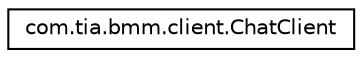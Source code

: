 digraph "Graphical Class Hierarchy"
{
 // INTERACTIVE_SVG=YES
 // LATEX_PDF_SIZE
  edge [fontname="Helvetica",fontsize="10",labelfontname="Helvetica",labelfontsize="10"];
  node [fontname="Helvetica",fontsize="10",shape=record];
  rankdir="LR";
  Node0 [label="com.tia.bmm.client.ChatClient",height=0.2,width=0.4,color="black", fillcolor="white", style="filled",URL="$d5/da6/classcom_1_1tia_1_1bmm_1_1client_1_1_chat_client.html",tooltip=" "];
}
